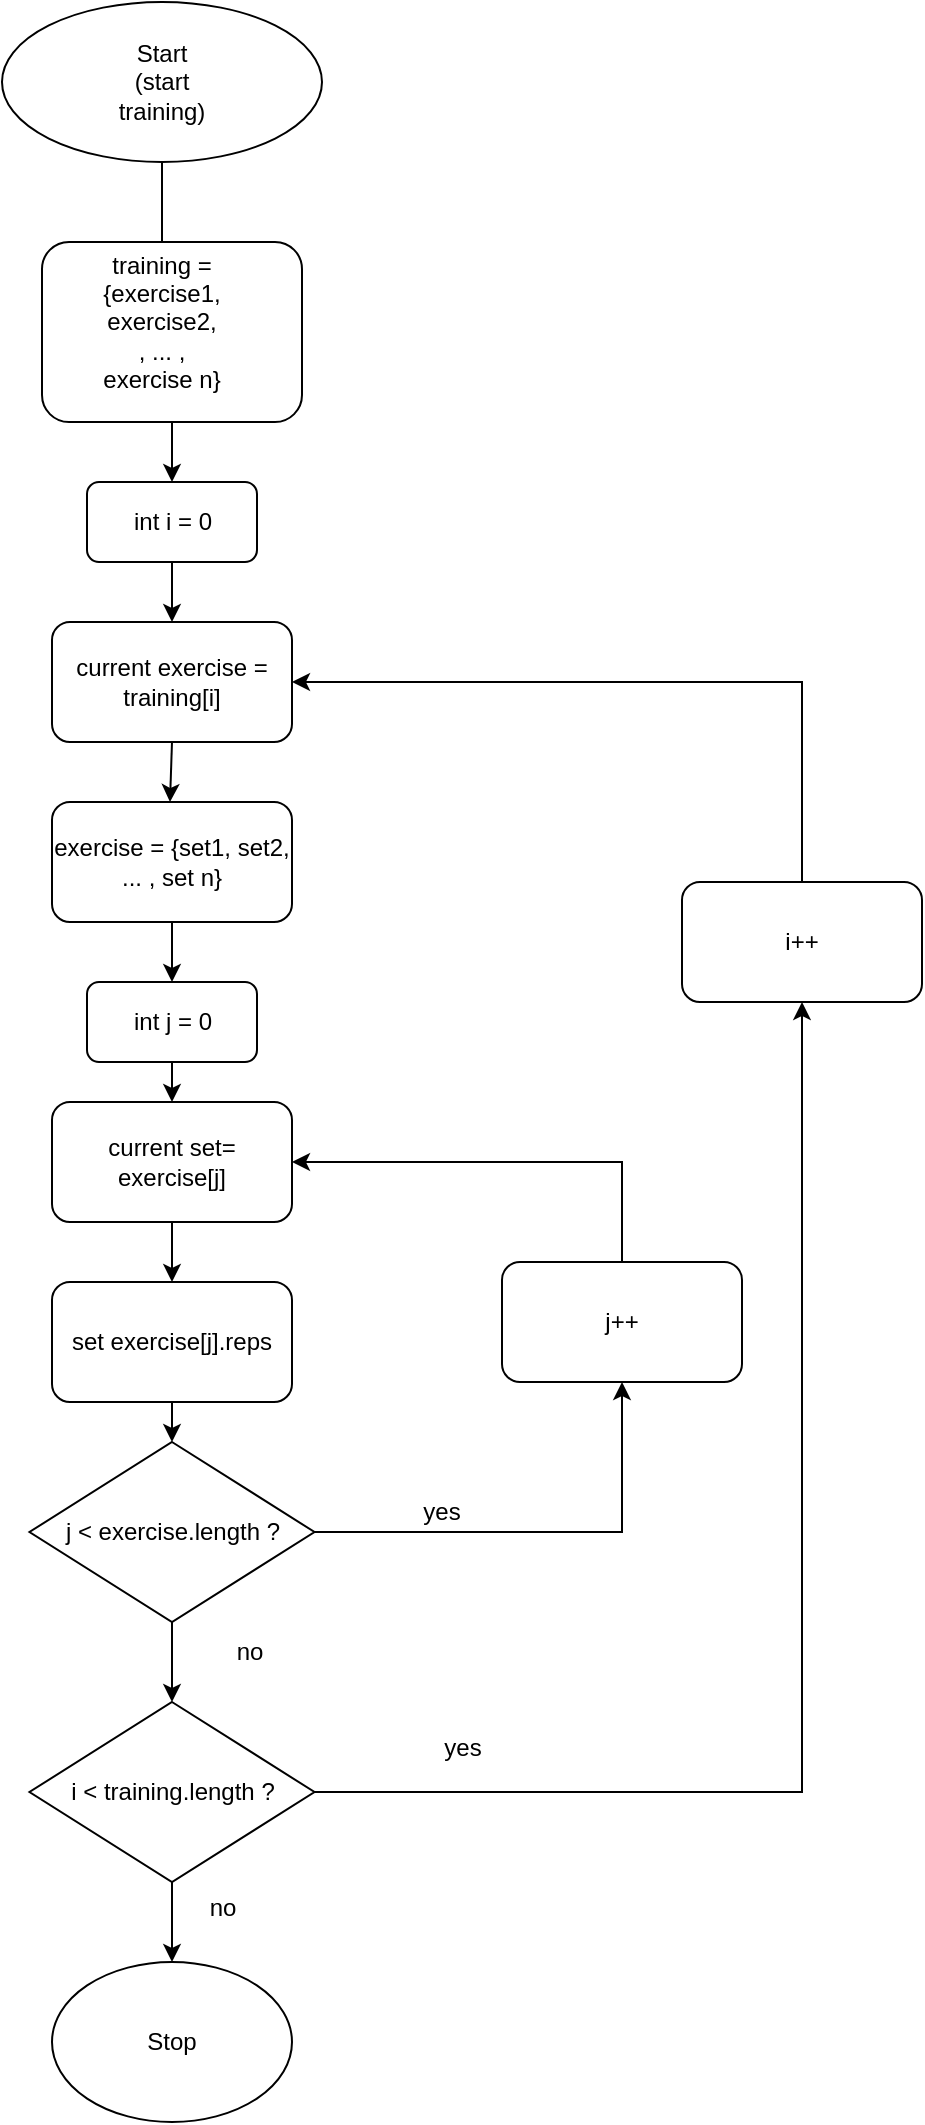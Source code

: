 <mxfile version="24.8.3">
  <diagram name="Seite-1" id="1Z7LYz_XkWljA0MQo1xH">
    <mxGraphModel dx="1639" dy="1079" grid="1" gridSize="10" guides="1" tooltips="1" connect="1" arrows="1" fold="1" page="1" pageScale="1" pageWidth="827" pageHeight="1169" math="0" shadow="0">
      <root>
        <mxCell id="0" />
        <mxCell id="1" parent="0" />
        <mxCell id="EdpNOyAen8GI5GrMtmnI-1" value="" style="ellipse;whiteSpace=wrap;html=1;" vertex="1" parent="1">
          <mxGeometry x="320" y="20" width="160" height="80" as="geometry" />
        </mxCell>
        <mxCell id="EdpNOyAen8GI5GrMtmnI-2" value="Start&lt;div&gt;(start training)&lt;/div&gt;" style="text;html=1;align=center;verticalAlign=middle;whiteSpace=wrap;rounded=0;" vertex="1" parent="1">
          <mxGeometry x="370" y="45" width="60" height="30" as="geometry" />
        </mxCell>
        <mxCell id="EdpNOyAen8GI5GrMtmnI-3" value="" style="endArrow=classic;html=1;rounded=0;exitX=0.5;exitY=1;exitDx=0;exitDy=0;" edge="1" parent="1" source="EdpNOyAen8GI5GrMtmnI-1">
          <mxGeometry width="50" height="50" relative="1" as="geometry">
            <mxPoint x="390" y="440" as="sourcePoint" />
            <mxPoint x="400" y="150" as="targetPoint" />
          </mxGeometry>
        </mxCell>
        <mxCell id="EdpNOyAen8GI5GrMtmnI-4" value="" style="rounded=1;whiteSpace=wrap;html=1;" vertex="1" parent="1">
          <mxGeometry x="340" y="140" width="130" height="90" as="geometry" />
        </mxCell>
        <mxCell id="EdpNOyAen8GI5GrMtmnI-5" value="training = {exercise1, exercise2, , ... , exercise n}" style="text;html=1;align=center;verticalAlign=middle;whiteSpace=wrap;rounded=0;" vertex="1" parent="1">
          <mxGeometry x="370" y="165" width="60" height="30" as="geometry" />
        </mxCell>
        <mxCell id="EdpNOyAen8GI5GrMtmnI-68" value="" style="endArrow=classic;html=1;rounded=0;exitX=0.5;exitY=1;exitDx=0;exitDy=0;" edge="1" parent="1" source="EdpNOyAen8GI5GrMtmnI-4">
          <mxGeometry width="50" height="50" relative="1" as="geometry">
            <mxPoint x="350" y="320" as="sourcePoint" />
            <mxPoint x="405" y="260" as="targetPoint" />
          </mxGeometry>
        </mxCell>
        <mxCell id="EdpNOyAen8GI5GrMtmnI-75" value="int i = 0" style="rounded=1;whiteSpace=wrap;html=1;" vertex="1" parent="1">
          <mxGeometry x="362.5" y="260" width="85" height="40" as="geometry" />
        </mxCell>
        <mxCell id="EdpNOyAen8GI5GrMtmnI-76" value="current exercise = training[i]" style="rounded=1;whiteSpace=wrap;html=1;" vertex="1" parent="1">
          <mxGeometry x="345" y="330" width="120" height="60" as="geometry" />
        </mxCell>
        <mxCell id="EdpNOyAen8GI5GrMtmnI-77" value="" style="endArrow=classic;html=1;rounded=0;exitX=0.5;exitY=1;exitDx=0;exitDy=0;entryX=0.5;entryY=0;entryDx=0;entryDy=0;" edge="1" parent="1" source="EdpNOyAen8GI5GrMtmnI-75" target="EdpNOyAen8GI5GrMtmnI-76">
          <mxGeometry width="50" height="50" relative="1" as="geometry">
            <mxPoint x="250" y="360" as="sourcePoint" />
            <mxPoint x="300" y="310" as="targetPoint" />
          </mxGeometry>
        </mxCell>
        <mxCell id="EdpNOyAen8GI5GrMtmnI-78" value="" style="endArrow=classic;html=1;rounded=0;exitX=0.5;exitY=1;exitDx=0;exitDy=0;" edge="1" parent="1" source="EdpNOyAen8GI5GrMtmnI-76">
          <mxGeometry width="50" height="50" relative="1" as="geometry">
            <mxPoint x="250" y="430" as="sourcePoint" />
            <mxPoint x="404" y="420" as="targetPoint" />
          </mxGeometry>
        </mxCell>
        <mxCell id="EdpNOyAen8GI5GrMtmnI-79" value="exercise = {set1, set2, ... , set n}" style="rounded=1;whiteSpace=wrap;html=1;" vertex="1" parent="1">
          <mxGeometry x="345" y="420" width="120" height="60" as="geometry" />
        </mxCell>
        <mxCell id="EdpNOyAen8GI5GrMtmnI-80" value="" style="endArrow=classic;html=1;rounded=0;exitX=0.5;exitY=1;exitDx=0;exitDy=0;" edge="1" parent="1" source="EdpNOyAen8GI5GrMtmnI-79">
          <mxGeometry width="50" height="50" relative="1" as="geometry">
            <mxPoint x="250" y="430" as="sourcePoint" />
            <mxPoint x="405" y="510" as="targetPoint" />
          </mxGeometry>
        </mxCell>
        <mxCell id="EdpNOyAen8GI5GrMtmnI-81" value="int j = 0" style="rounded=1;whiteSpace=wrap;html=1;" vertex="1" parent="1">
          <mxGeometry x="362.5" y="510" width="85" height="40" as="geometry" />
        </mxCell>
        <mxCell id="EdpNOyAen8GI5GrMtmnI-82" value="current set= exercise[j]" style="rounded=1;whiteSpace=wrap;html=1;" vertex="1" parent="1">
          <mxGeometry x="345" y="570" width="120" height="60" as="geometry" />
        </mxCell>
        <mxCell id="EdpNOyAen8GI5GrMtmnI-83" value="" style="endArrow=classic;html=1;rounded=0;exitX=0.5;exitY=1;exitDx=0;exitDy=0;entryX=0.5;entryY=0;entryDx=0;entryDy=0;" edge="1" parent="1" source="EdpNOyAen8GI5GrMtmnI-81" target="EdpNOyAen8GI5GrMtmnI-82">
          <mxGeometry width="50" height="50" relative="1" as="geometry">
            <mxPoint x="250" y="580" as="sourcePoint" />
            <mxPoint x="300" y="530" as="targetPoint" />
          </mxGeometry>
        </mxCell>
        <mxCell id="EdpNOyAen8GI5GrMtmnI-84" value="set exercise[j].reps" style="rounded=1;whiteSpace=wrap;html=1;" vertex="1" parent="1">
          <mxGeometry x="345" y="660" width="120" height="60" as="geometry" />
        </mxCell>
        <mxCell id="EdpNOyAen8GI5GrMtmnI-85" value="" style="endArrow=classic;html=1;rounded=0;exitX=0.5;exitY=1;exitDx=0;exitDy=0;entryX=0.5;entryY=0;entryDx=0;entryDy=0;" edge="1" parent="1" source="EdpNOyAen8GI5GrMtmnI-82" target="EdpNOyAen8GI5GrMtmnI-84">
          <mxGeometry width="50" height="50" relative="1" as="geometry">
            <mxPoint x="250" y="580" as="sourcePoint" />
            <mxPoint x="300" y="530" as="targetPoint" />
          </mxGeometry>
        </mxCell>
        <mxCell id="EdpNOyAen8GI5GrMtmnI-86" value="j &amp;lt; exercise.length ?" style="rhombus;whiteSpace=wrap;html=1;" vertex="1" parent="1">
          <mxGeometry x="333.75" y="740" width="142.5" height="90" as="geometry" />
        </mxCell>
        <mxCell id="EdpNOyAen8GI5GrMtmnI-87" value="" style="endArrow=classic;html=1;rounded=0;exitX=0.5;exitY=1;exitDx=0;exitDy=0;entryX=0.5;entryY=0;entryDx=0;entryDy=0;" edge="1" parent="1" source="EdpNOyAen8GI5GrMtmnI-84" target="EdpNOyAen8GI5GrMtmnI-86">
          <mxGeometry width="50" height="50" relative="1" as="geometry">
            <mxPoint x="250" y="660" as="sourcePoint" />
            <mxPoint x="300" y="610" as="targetPoint" />
          </mxGeometry>
        </mxCell>
        <mxCell id="EdpNOyAen8GI5GrMtmnI-88" value="" style="endArrow=classic;html=1;rounded=0;exitX=1;exitY=0.5;exitDx=0;exitDy=0;" edge="1" parent="1" source="EdpNOyAen8GI5GrMtmnI-86">
          <mxGeometry width="50" height="50" relative="1" as="geometry">
            <mxPoint x="250" y="660" as="sourcePoint" />
            <mxPoint x="630" y="710" as="targetPoint" />
            <Array as="points">
              <mxPoint x="630" y="785" />
            </Array>
          </mxGeometry>
        </mxCell>
        <mxCell id="EdpNOyAen8GI5GrMtmnI-90" style="edgeStyle=orthogonalEdgeStyle;rounded=0;orthogonalLoop=1;jettySize=auto;html=1;exitX=0.5;exitY=0;exitDx=0;exitDy=0;entryX=1;entryY=0.5;entryDx=0;entryDy=0;" edge="1" parent="1" source="EdpNOyAen8GI5GrMtmnI-89" target="EdpNOyAen8GI5GrMtmnI-82">
          <mxGeometry relative="1" as="geometry">
            <mxPoint x="630" y="590" as="targetPoint" />
            <Array as="points">
              <mxPoint x="630" y="600" />
            </Array>
          </mxGeometry>
        </mxCell>
        <mxCell id="EdpNOyAen8GI5GrMtmnI-89" value="j++" style="rounded=1;whiteSpace=wrap;html=1;" vertex="1" parent="1">
          <mxGeometry x="570" y="650" width="120" height="60" as="geometry" />
        </mxCell>
        <mxCell id="EdpNOyAen8GI5GrMtmnI-91" value="yes" style="text;html=1;align=center;verticalAlign=middle;whiteSpace=wrap;rounded=0;" vertex="1" parent="1">
          <mxGeometry x="510" y="760" width="60" height="30" as="geometry" />
        </mxCell>
        <mxCell id="EdpNOyAen8GI5GrMtmnI-94" value="" style="endArrow=classic;html=1;rounded=0;exitX=0.5;exitY=1;exitDx=0;exitDy=0;" edge="1" parent="1" source="EdpNOyAen8GI5GrMtmnI-86">
          <mxGeometry width="50" height="50" relative="1" as="geometry">
            <mxPoint x="405" y="830" as="sourcePoint" />
            <mxPoint x="405" y="870" as="targetPoint" />
          </mxGeometry>
        </mxCell>
        <mxCell id="EdpNOyAen8GI5GrMtmnI-95" value="no" style="text;html=1;align=center;verticalAlign=middle;whiteSpace=wrap;rounded=0;" vertex="1" parent="1">
          <mxGeometry x="414" y="830" width="60" height="30" as="geometry" />
        </mxCell>
        <mxCell id="EdpNOyAen8GI5GrMtmnI-99" style="edgeStyle=orthogonalEdgeStyle;rounded=0;orthogonalLoop=1;jettySize=auto;html=1;exitX=1;exitY=0.5;exitDx=0;exitDy=0;entryX=0.5;entryY=1;entryDx=0;entryDy=0;" edge="1" parent="1" source="EdpNOyAen8GI5GrMtmnI-97" target="EdpNOyAen8GI5GrMtmnI-98">
          <mxGeometry relative="1" as="geometry" />
        </mxCell>
        <mxCell id="EdpNOyAen8GI5GrMtmnI-101" style="edgeStyle=orthogonalEdgeStyle;rounded=0;orthogonalLoop=1;jettySize=auto;html=1;exitX=0.5;exitY=1;exitDx=0;exitDy=0;" edge="1" parent="1" source="EdpNOyAen8GI5GrMtmnI-97">
          <mxGeometry relative="1" as="geometry">
            <mxPoint x="405" y="1000" as="targetPoint" />
          </mxGeometry>
        </mxCell>
        <mxCell id="EdpNOyAen8GI5GrMtmnI-97" value="i &amp;lt; training.length ?" style="rhombus;whiteSpace=wrap;html=1;" vertex="1" parent="1">
          <mxGeometry x="333.75" y="870" width="142.5" height="90" as="geometry" />
        </mxCell>
        <mxCell id="EdpNOyAen8GI5GrMtmnI-100" style="edgeStyle=orthogonalEdgeStyle;rounded=0;orthogonalLoop=1;jettySize=auto;html=1;exitX=0.5;exitY=0;exitDx=0;exitDy=0;entryX=1;entryY=0.5;entryDx=0;entryDy=0;" edge="1" parent="1" source="EdpNOyAen8GI5GrMtmnI-98" target="EdpNOyAen8GI5GrMtmnI-76">
          <mxGeometry relative="1" as="geometry" />
        </mxCell>
        <mxCell id="EdpNOyAen8GI5GrMtmnI-98" value="i++" style="rounded=1;whiteSpace=wrap;html=1;" vertex="1" parent="1">
          <mxGeometry x="660" y="460" width="120" height="60" as="geometry" />
        </mxCell>
        <mxCell id="EdpNOyAen8GI5GrMtmnI-102" value="no" style="text;html=1;align=center;verticalAlign=middle;resizable=0;points=[];autosize=1;strokeColor=none;fillColor=none;" vertex="1" parent="1">
          <mxGeometry x="410" y="958" width="40" height="30" as="geometry" />
        </mxCell>
        <mxCell id="EdpNOyAen8GI5GrMtmnI-103" value="yes" style="text;html=1;align=center;verticalAlign=middle;resizable=0;points=[];autosize=1;strokeColor=none;fillColor=none;" vertex="1" parent="1">
          <mxGeometry x="530" y="878" width="40" height="30" as="geometry" />
        </mxCell>
        <mxCell id="EdpNOyAen8GI5GrMtmnI-105" value="Stop" style="ellipse;whiteSpace=wrap;html=1;" vertex="1" parent="1">
          <mxGeometry x="345" y="1000" width="120" height="80" as="geometry" />
        </mxCell>
      </root>
    </mxGraphModel>
  </diagram>
</mxfile>
